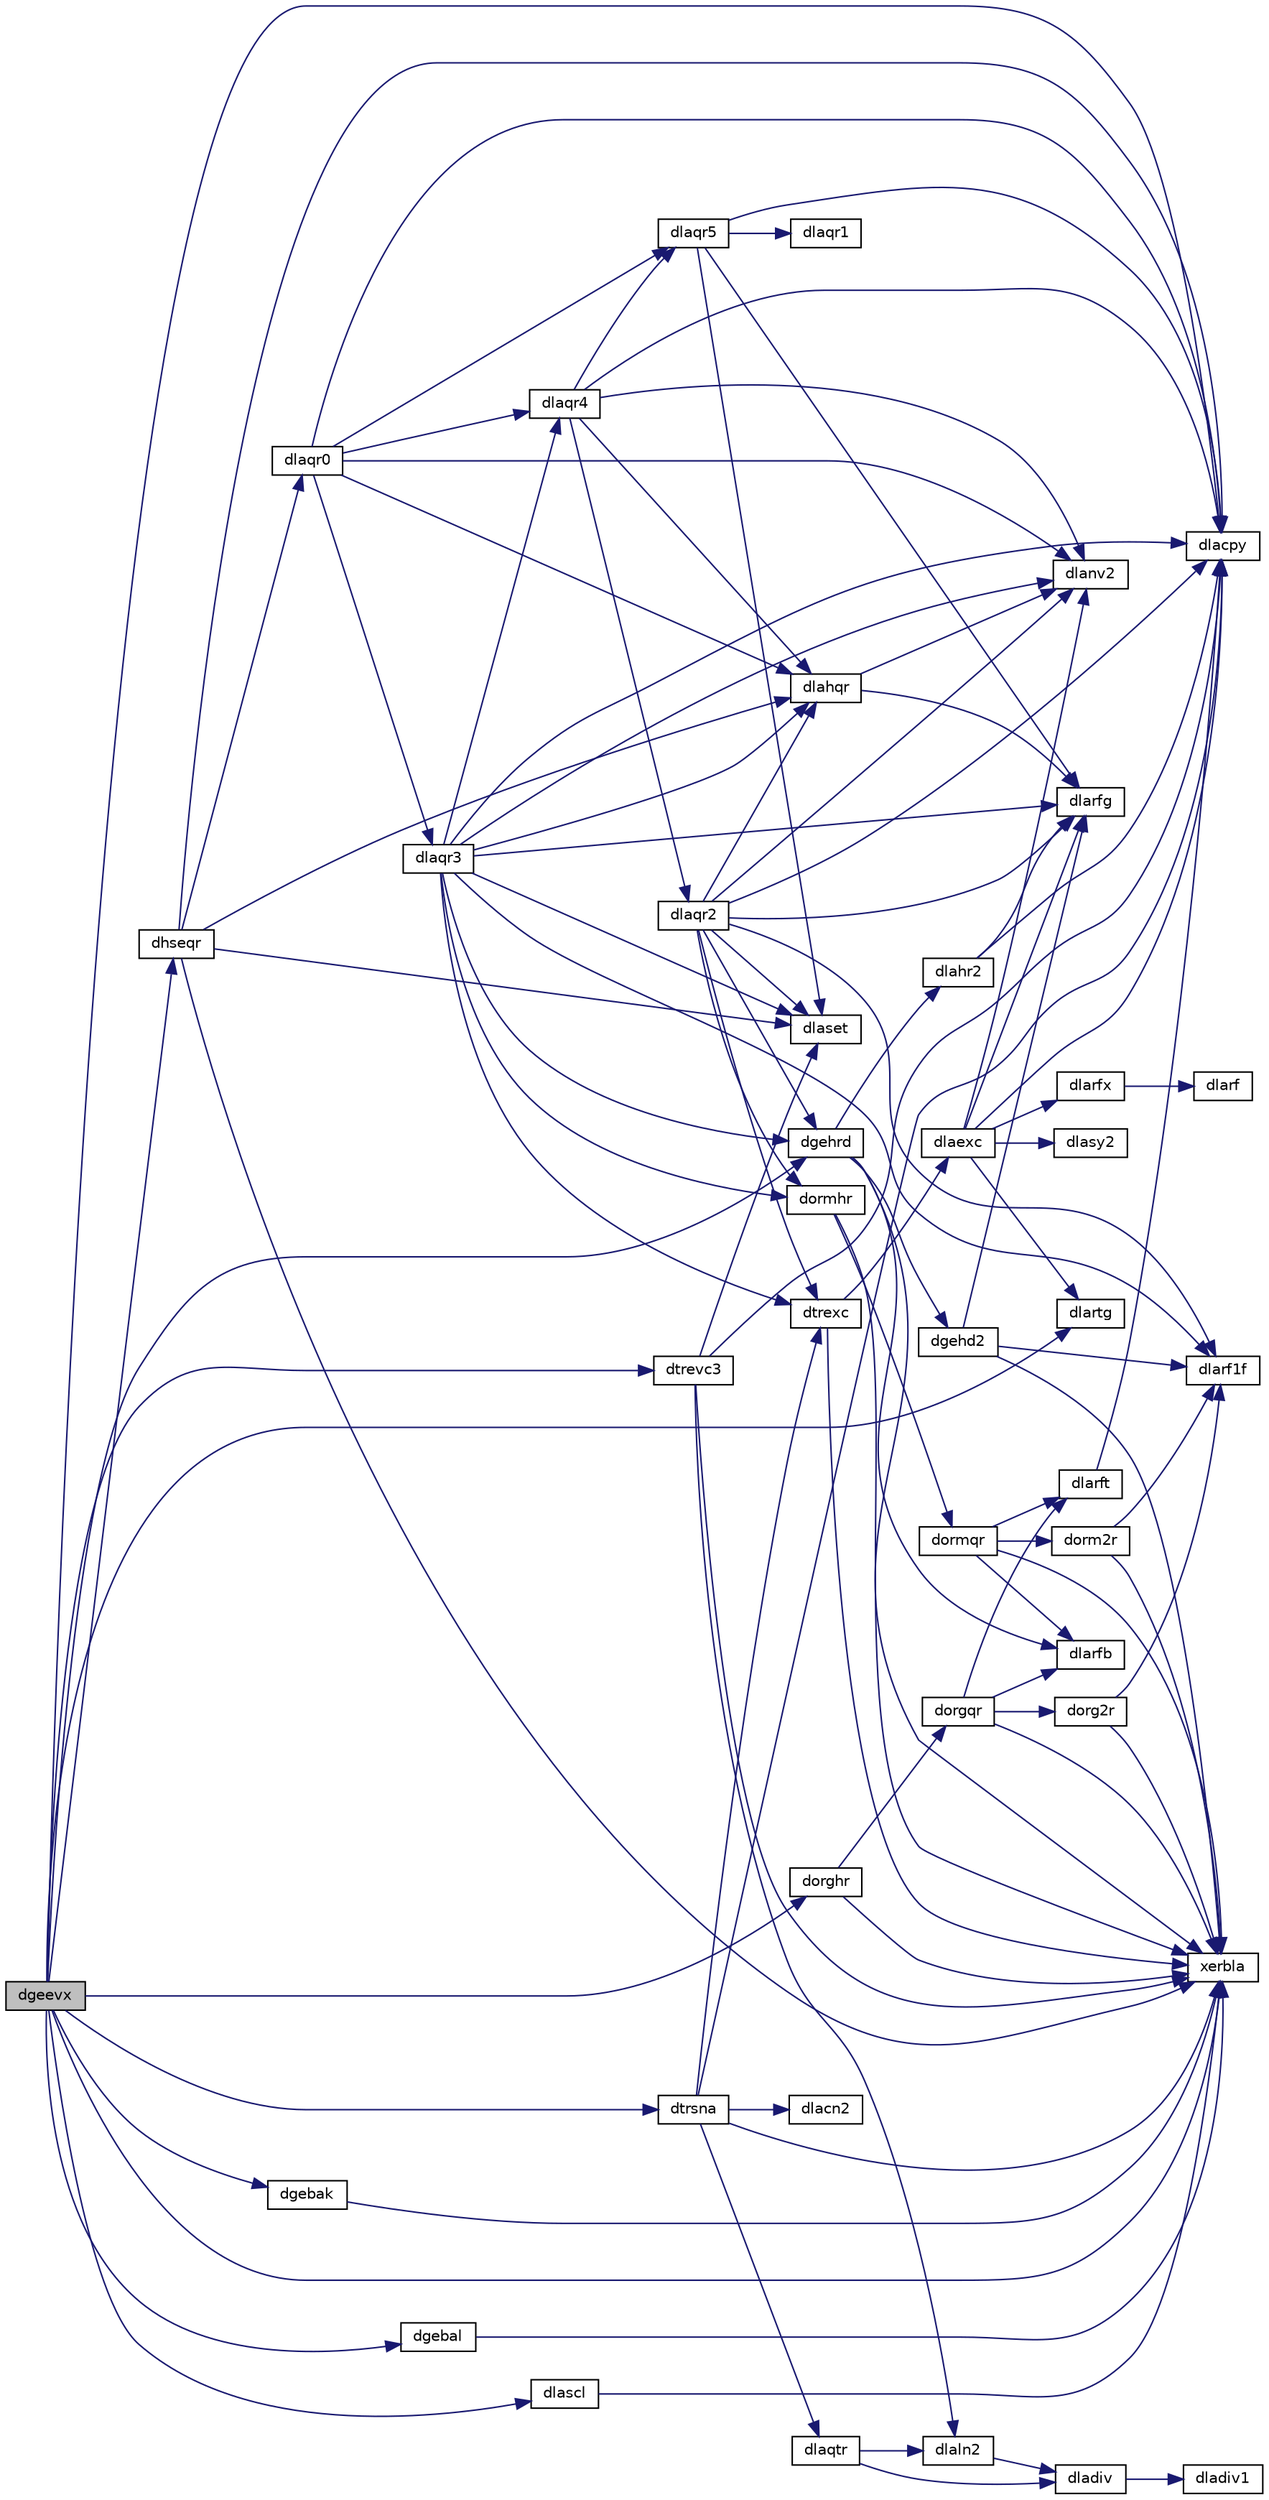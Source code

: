 digraph "dgeevx"
{
 // LATEX_PDF_SIZE
  edge [fontname="Helvetica",fontsize="10",labelfontname="Helvetica",labelfontsize="10"];
  node [fontname="Helvetica",fontsize="10",shape=record];
  rankdir="LR";
  Node1 [label="dgeevx",height=0.2,width=0.4,color="black", fillcolor="grey75", style="filled", fontcolor="black",tooltip="DGEEVX computes the eigenvalues and, optionally, the left and/or right eigenvectors for GE matrices"];
  Node1 -> Node2 [color="midnightblue",fontsize="10",style="solid",fontname="Helvetica"];
  Node2 [label="dgebak",height=0.2,width=0.4,color="black", fillcolor="white", style="filled",URL="$dgebak_8f.html#a486d8da01d3304d595dab4cef3353ce6",tooltip="DGEBAK"];
  Node2 -> Node3 [color="midnightblue",fontsize="10",style="solid",fontname="Helvetica"];
  Node3 [label="xerbla",height=0.2,width=0.4,color="black", fillcolor="white", style="filled",URL="$xerbla_8f.html#a377ee61015baf8dea7770b3a404b1c07",tooltip="XERBLA"];
  Node1 -> Node4 [color="midnightblue",fontsize="10",style="solid",fontname="Helvetica"];
  Node4 [label="dgebal",height=0.2,width=0.4,color="black", fillcolor="white", style="filled",URL="$dgebal_8f.html#a411292dd693c20ff9c27650fb7bddf85",tooltip="DGEBAL"];
  Node4 -> Node3 [color="midnightblue",fontsize="10",style="solid",fontname="Helvetica"];
  Node1 -> Node5 [color="midnightblue",fontsize="10",style="solid",fontname="Helvetica"];
  Node5 [label="dgehrd",height=0.2,width=0.4,color="black", fillcolor="white", style="filled",URL="$dgehrd_8f.html#a2611cc9dfdc84e2a08ec57a5dd6cdd2e",tooltip="DGEHRD"];
  Node5 -> Node6 [color="midnightblue",fontsize="10",style="solid",fontname="Helvetica"];
  Node6 [label="dgehd2",height=0.2,width=0.4,color="black", fillcolor="white", style="filled",URL="$dgehd2_8f.html#a976b17056c80d4aeed6438b4118d114a",tooltip="DGEHD2 reduces a general square matrix to upper Hessenberg form using an unblocked algorithm."];
  Node6 -> Node7 [color="midnightblue",fontsize="10",style="solid",fontname="Helvetica"];
  Node7 [label="dlarf1f",height=0.2,width=0.4,color="black", fillcolor="white", style="filled",URL="$dlarf1f_8f.html#a553446f22ec537c5ff7f1335b90c4470",tooltip="DLARF1F applies an elementary reflector to a general rectangular"];
  Node6 -> Node8 [color="midnightblue",fontsize="10",style="solid",fontname="Helvetica"];
  Node8 [label="dlarfg",height=0.2,width=0.4,color="black", fillcolor="white", style="filled",URL="$dlarfg_8f.html#aabb59655e820b3551af27781bd716143",tooltip="DLARFG generates an elementary reflector (Householder matrix)."];
  Node6 -> Node3 [color="midnightblue",fontsize="10",style="solid",fontname="Helvetica"];
  Node5 -> Node9 [color="midnightblue",fontsize="10",style="solid",fontname="Helvetica"];
  Node9 [label="dlahr2",height=0.2,width=0.4,color="black", fillcolor="white", style="filled",URL="$dlahr2_8f.html#af902d1fcc013fc898363099c8f867e10",tooltip="DLAHR2 reduces the specified number of first columns of a general rectangular matrix A so that elemen..."];
  Node9 -> Node10 [color="midnightblue",fontsize="10",style="solid",fontname="Helvetica"];
  Node10 [label="dlacpy",height=0.2,width=0.4,color="black", fillcolor="white", style="filled",URL="$dlacpy_8f.html#a7eb8731ffab2734378157c40964bf788",tooltip="DLACPY copies all or part of one two-dimensional array to another."];
  Node9 -> Node8 [color="midnightblue",fontsize="10",style="solid",fontname="Helvetica"];
  Node5 -> Node11 [color="midnightblue",fontsize="10",style="solid",fontname="Helvetica"];
  Node11 [label="dlarfb",height=0.2,width=0.4,color="black", fillcolor="white", style="filled",URL="$dlarfb_8f.html#a83c81583bd444e0cf021fb006cd9a5e8",tooltip="DLARFB applies a block reflector or its transpose to a general rectangular matrix."];
  Node5 -> Node3 [color="midnightblue",fontsize="10",style="solid",fontname="Helvetica"];
  Node1 -> Node12 [color="midnightblue",fontsize="10",style="solid",fontname="Helvetica"];
  Node12 [label="dhseqr",height=0.2,width=0.4,color="black", fillcolor="white", style="filled",URL="$dhseqr_8f.html#acb35e85b362ce8ccf9d653cc3f8fb89c",tooltip="DHSEQR"];
  Node12 -> Node10 [color="midnightblue",fontsize="10",style="solid",fontname="Helvetica"];
  Node12 -> Node13 [color="midnightblue",fontsize="10",style="solid",fontname="Helvetica"];
  Node13 [label="dlahqr",height=0.2,width=0.4,color="black", fillcolor="white", style="filled",URL="$dlahqr_8f.html#aa677995264e5de3914a3817a66e753c5",tooltip="DLAHQR computes the eigenvalues and Schur factorization of an upper Hessenberg matrix,..."];
  Node13 -> Node14 [color="midnightblue",fontsize="10",style="solid",fontname="Helvetica"];
  Node14 [label="dlanv2",height=0.2,width=0.4,color="black", fillcolor="white", style="filled",URL="$dlanv2_8f.html#a0be048656bc24255a136a80361283e02",tooltip="DLANV2 computes the Schur factorization of a real 2-by-2 nonsymmetric matrix in standard form."];
  Node13 -> Node8 [color="midnightblue",fontsize="10",style="solid",fontname="Helvetica"];
  Node12 -> Node15 [color="midnightblue",fontsize="10",style="solid",fontname="Helvetica"];
  Node15 [label="dlaqr0",height=0.2,width=0.4,color="black", fillcolor="white", style="filled",URL="$dlaqr0_8f.html#aa0f06b236f313b54f85fed1b62c152dc",tooltip="DLAQR0 computes the eigenvalues of a Hessenberg matrix, and optionally the matrices from the Schur de..."];
  Node15 -> Node10 [color="midnightblue",fontsize="10",style="solid",fontname="Helvetica"];
  Node15 -> Node13 [color="midnightblue",fontsize="10",style="solid",fontname="Helvetica"];
  Node15 -> Node14 [color="midnightblue",fontsize="10",style="solid",fontname="Helvetica"];
  Node15 -> Node16 [color="midnightblue",fontsize="10",style="solid",fontname="Helvetica"];
  Node16 [label="dlaqr3",height=0.2,width=0.4,color="black", fillcolor="white", style="filled",URL="$dlaqr3_8f.html#a4cc655aa88beb6f2f8dfa621cbe6aea7",tooltip="DLAQR3 performs the orthogonal similarity transformation of a Hessenberg matrix to detect and deflate..."];
  Node16 -> Node5 [color="midnightblue",fontsize="10",style="solid",fontname="Helvetica"];
  Node16 -> Node10 [color="midnightblue",fontsize="10",style="solid",fontname="Helvetica"];
  Node16 -> Node13 [color="midnightblue",fontsize="10",style="solid",fontname="Helvetica"];
  Node16 -> Node14 [color="midnightblue",fontsize="10",style="solid",fontname="Helvetica"];
  Node16 -> Node17 [color="midnightblue",fontsize="10",style="solid",fontname="Helvetica"];
  Node17 [label="dlaqr4",height=0.2,width=0.4,color="black", fillcolor="white", style="filled",URL="$dlaqr4_8f.html#a12cd3d91cf44b97877272c85c410af6c",tooltip="DLAQR4 computes the eigenvalues of a Hessenberg matrix, and optionally the matrices from the Schur de..."];
  Node17 -> Node10 [color="midnightblue",fontsize="10",style="solid",fontname="Helvetica"];
  Node17 -> Node13 [color="midnightblue",fontsize="10",style="solid",fontname="Helvetica"];
  Node17 -> Node14 [color="midnightblue",fontsize="10",style="solid",fontname="Helvetica"];
  Node17 -> Node18 [color="midnightblue",fontsize="10",style="solid",fontname="Helvetica"];
  Node18 [label="dlaqr2",height=0.2,width=0.4,color="black", fillcolor="white", style="filled",URL="$dlaqr2_8f.html#a4d60649d5f6ca5d4d7f1dce3cfe81450",tooltip="DLAQR2 performs the orthogonal similarity transformation of a Hessenberg matrix to detect and deflate..."];
  Node18 -> Node5 [color="midnightblue",fontsize="10",style="solid",fontname="Helvetica"];
  Node18 -> Node10 [color="midnightblue",fontsize="10",style="solid",fontname="Helvetica"];
  Node18 -> Node13 [color="midnightblue",fontsize="10",style="solid",fontname="Helvetica"];
  Node18 -> Node14 [color="midnightblue",fontsize="10",style="solid",fontname="Helvetica"];
  Node18 -> Node7 [color="midnightblue",fontsize="10",style="solid",fontname="Helvetica"];
  Node18 -> Node8 [color="midnightblue",fontsize="10",style="solid",fontname="Helvetica"];
  Node18 -> Node19 [color="midnightblue",fontsize="10",style="solid",fontname="Helvetica"];
  Node19 [label="dlaset",height=0.2,width=0.4,color="black", fillcolor="white", style="filled",URL="$dlaset_8f.html#a89e332374c7cd87e5db54bfe21550bc3",tooltip="DLASET initializes the off-diagonal elements and the diagonal elements of a matrix to given values."];
  Node18 -> Node20 [color="midnightblue",fontsize="10",style="solid",fontname="Helvetica"];
  Node20 [label="dormhr",height=0.2,width=0.4,color="black", fillcolor="white", style="filled",URL="$dormhr_8f.html#ad915777e6be3fa889b3209d7f660070a",tooltip="DORMHR"];
  Node20 -> Node21 [color="midnightblue",fontsize="10",style="solid",fontname="Helvetica"];
  Node21 [label="dormqr",height=0.2,width=0.4,color="black", fillcolor="white", style="filled",URL="$dormqr_8f.html#a17b0765a8a0e6547bcf933979b38f0b0",tooltip="DORMQR"];
  Node21 -> Node11 [color="midnightblue",fontsize="10",style="solid",fontname="Helvetica"];
  Node21 -> Node22 [color="midnightblue",fontsize="10",style="solid",fontname="Helvetica"];
  Node22 [label="dlarft",height=0.2,width=0.4,color="black", fillcolor="white", style="filled",URL="$dlarft_8f.html#a78f6dac52ebcfdeab5b4e5e6d4d0faf0",tooltip="DLARFT forms the triangular factor T of a block reflector H = I - vtvH"];
  Node22 -> Node10 [color="midnightblue",fontsize="10",style="solid",fontname="Helvetica"];
  Node21 -> Node23 [color="midnightblue",fontsize="10",style="solid",fontname="Helvetica"];
  Node23 [label="dorm2r",height=0.2,width=0.4,color="black", fillcolor="white", style="filled",URL="$dorm2r_8f.html#a16f17277972002c33a44e9a7a04bb64f",tooltip="DORM2R multiplies a general matrix by the orthogonal matrix from a QR factorization determined by sge..."];
  Node23 -> Node7 [color="midnightblue",fontsize="10",style="solid",fontname="Helvetica"];
  Node23 -> Node3 [color="midnightblue",fontsize="10",style="solid",fontname="Helvetica"];
  Node21 -> Node3 [color="midnightblue",fontsize="10",style="solid",fontname="Helvetica"];
  Node20 -> Node3 [color="midnightblue",fontsize="10",style="solid",fontname="Helvetica"];
  Node18 -> Node24 [color="midnightblue",fontsize="10",style="solid",fontname="Helvetica"];
  Node24 [label="dtrexc",height=0.2,width=0.4,color="black", fillcolor="white", style="filled",URL="$dtrexc_8f.html#a321d3f3a5e2768676a4d8ec2aa2ff2fe",tooltip="DTREXC"];
  Node24 -> Node25 [color="midnightblue",fontsize="10",style="solid",fontname="Helvetica"];
  Node25 [label="dlaexc",height=0.2,width=0.4,color="black", fillcolor="white", style="filled",URL="$dlaexc_8f.html#a7b430b81bbddf88bc99268a506931aef",tooltip="DLAEXC swaps adjacent diagonal blocks of a real upper quasi-triangular matrix in Schur canonical form..."];
  Node25 -> Node10 [color="midnightblue",fontsize="10",style="solid",fontname="Helvetica"];
  Node25 -> Node14 [color="midnightblue",fontsize="10",style="solid",fontname="Helvetica"];
  Node25 -> Node8 [color="midnightblue",fontsize="10",style="solid",fontname="Helvetica"];
  Node25 -> Node26 [color="midnightblue",fontsize="10",style="solid",fontname="Helvetica"];
  Node26 [label="dlarfx",height=0.2,width=0.4,color="black", fillcolor="white", style="filled",URL="$dlarfx_8f.html#a30b528e74865e6d94574db1c3b084129",tooltip="DLARFX applies an elementary reflector to a general rectangular matrix, with loop unrolling when the ..."];
  Node26 -> Node27 [color="midnightblue",fontsize="10",style="solid",fontname="Helvetica"];
  Node27 [label="dlarf",height=0.2,width=0.4,color="black", fillcolor="white", style="filled",URL="$dlarf_8f.html#a39a2b39f56ce497b218c5f48339ee712",tooltip="DLARF applies an elementary reflector to a general rectangular matrix."];
  Node25 -> Node28 [color="midnightblue",fontsize="10",style="solid",fontname="Helvetica"];
  Node28 [label="dlartg",height=0.2,width=0.4,color="black", fillcolor="white", style="filled",URL="$dlartg_8f90.html#a86f8f877eaea0386cdc2c3c175d9ea88",tooltip="DLARTG generates a plane rotation with real cosine and real sine."];
  Node25 -> Node29 [color="midnightblue",fontsize="10",style="solid",fontname="Helvetica"];
  Node29 [label="dlasy2",height=0.2,width=0.4,color="black", fillcolor="white", style="filled",URL="$dlasy2_8f.html#af104dd54134c1a4ddb0d573ff9fe6d06",tooltip="DLASY2 solves the Sylvester matrix equation where the matrices are of order 1 or 2."];
  Node24 -> Node3 [color="midnightblue",fontsize="10",style="solid",fontname="Helvetica"];
  Node17 -> Node30 [color="midnightblue",fontsize="10",style="solid",fontname="Helvetica"];
  Node30 [label="dlaqr5",height=0.2,width=0.4,color="black", fillcolor="white", style="filled",URL="$dlaqr5_8f.html#a305adfeca0e3bed5530e96cac624434c",tooltip="DLAQR5 performs a single small-bulge multi-shift QR sweep."];
  Node30 -> Node10 [color="midnightblue",fontsize="10",style="solid",fontname="Helvetica"];
  Node30 -> Node31 [color="midnightblue",fontsize="10",style="solid",fontname="Helvetica"];
  Node31 [label="dlaqr1",height=0.2,width=0.4,color="black", fillcolor="white", style="filled",URL="$dlaqr1_8f.html#a6485b97a0a7b7cd0146722a7d88a2bbc",tooltip="DLAQR1 sets a scalar multiple of the first column of the product of 2-by-2 or 3-by-3 matrix H and spe..."];
  Node30 -> Node8 [color="midnightblue",fontsize="10",style="solid",fontname="Helvetica"];
  Node30 -> Node19 [color="midnightblue",fontsize="10",style="solid",fontname="Helvetica"];
  Node16 -> Node7 [color="midnightblue",fontsize="10",style="solid",fontname="Helvetica"];
  Node16 -> Node8 [color="midnightblue",fontsize="10",style="solid",fontname="Helvetica"];
  Node16 -> Node19 [color="midnightblue",fontsize="10",style="solid",fontname="Helvetica"];
  Node16 -> Node20 [color="midnightblue",fontsize="10",style="solid",fontname="Helvetica"];
  Node16 -> Node24 [color="midnightblue",fontsize="10",style="solid",fontname="Helvetica"];
  Node15 -> Node17 [color="midnightblue",fontsize="10",style="solid",fontname="Helvetica"];
  Node15 -> Node30 [color="midnightblue",fontsize="10",style="solid",fontname="Helvetica"];
  Node12 -> Node19 [color="midnightblue",fontsize="10",style="solid",fontname="Helvetica"];
  Node12 -> Node3 [color="midnightblue",fontsize="10",style="solid",fontname="Helvetica"];
  Node1 -> Node10 [color="midnightblue",fontsize="10",style="solid",fontname="Helvetica"];
  Node1 -> Node28 [color="midnightblue",fontsize="10",style="solid",fontname="Helvetica"];
  Node1 -> Node32 [color="midnightblue",fontsize="10",style="solid",fontname="Helvetica"];
  Node32 [label="dlascl",height=0.2,width=0.4,color="black", fillcolor="white", style="filled",URL="$dlascl_8f.html#a7bce4c35ec5a86ee0bfdd15c476d99c8",tooltip="DLASCL multiplies a general rectangular matrix by a real scalar defined as cto/cfrom."];
  Node32 -> Node3 [color="midnightblue",fontsize="10",style="solid",fontname="Helvetica"];
  Node1 -> Node33 [color="midnightblue",fontsize="10",style="solid",fontname="Helvetica"];
  Node33 [label="dorghr",height=0.2,width=0.4,color="black", fillcolor="white", style="filled",URL="$dorghr_8f.html#adacfe7750b7fbd625d8101c118174dec",tooltip="DORGHR"];
  Node33 -> Node34 [color="midnightblue",fontsize="10",style="solid",fontname="Helvetica"];
  Node34 [label="dorgqr",height=0.2,width=0.4,color="black", fillcolor="white", style="filled",URL="$dorgqr_8f.html#a14b45f7374dc8654073aa06879c1c459",tooltip="DORGQR"];
  Node34 -> Node11 [color="midnightblue",fontsize="10",style="solid",fontname="Helvetica"];
  Node34 -> Node22 [color="midnightblue",fontsize="10",style="solid",fontname="Helvetica"];
  Node34 -> Node35 [color="midnightblue",fontsize="10",style="solid",fontname="Helvetica"];
  Node35 [label="dorg2r",height=0.2,width=0.4,color="black", fillcolor="white", style="filled",URL="$dorg2r_8f.html#a0598b93548008b36c26ce99b314e77e5",tooltip="DORG2R generates all or part of the orthogonal matrix Q from a QR factorization determined by sgeqrf ..."];
  Node35 -> Node7 [color="midnightblue",fontsize="10",style="solid",fontname="Helvetica"];
  Node35 -> Node3 [color="midnightblue",fontsize="10",style="solid",fontname="Helvetica"];
  Node34 -> Node3 [color="midnightblue",fontsize="10",style="solid",fontname="Helvetica"];
  Node33 -> Node3 [color="midnightblue",fontsize="10",style="solid",fontname="Helvetica"];
  Node1 -> Node36 [color="midnightblue",fontsize="10",style="solid",fontname="Helvetica"];
  Node36 [label="dtrevc3",height=0.2,width=0.4,color="black", fillcolor="white", style="filled",URL="$dtrevc3_8f.html#aec8fffd4deebead8ad19bad3e29a25f3",tooltip="DTREVC3"];
  Node36 -> Node10 [color="midnightblue",fontsize="10",style="solid",fontname="Helvetica"];
  Node36 -> Node37 [color="midnightblue",fontsize="10",style="solid",fontname="Helvetica"];
  Node37 [label="dlaln2",height=0.2,width=0.4,color="black", fillcolor="white", style="filled",URL="$dlaln2_8f.html#ad0418b909a2871d01b8d43c24f0f207b",tooltip="DLALN2 solves a 1-by-1 or 2-by-2 linear system of equations of the specified form."];
  Node37 -> Node38 [color="midnightblue",fontsize="10",style="solid",fontname="Helvetica"];
  Node38 [label="dladiv",height=0.2,width=0.4,color="black", fillcolor="white", style="filled",URL="$dladiv_8f.html#ad1c0279ec29e8ac222f1e319f4144fcb",tooltip="DLADIV performs complex division in real arithmetic, avoiding unnecessary overflow."];
  Node38 -> Node39 [color="midnightblue",fontsize="10",style="solid",fontname="Helvetica"];
  Node39 [label="dladiv1",height=0.2,width=0.4,color="black", fillcolor="white", style="filled",URL="$dladiv_8f.html#a690ca51f259260f1c838fcf2d550540d",tooltip=" "];
  Node36 -> Node19 [color="midnightblue",fontsize="10",style="solid",fontname="Helvetica"];
  Node36 -> Node3 [color="midnightblue",fontsize="10",style="solid",fontname="Helvetica"];
  Node1 -> Node40 [color="midnightblue",fontsize="10",style="solid",fontname="Helvetica"];
  Node40 [label="dtrsna",height=0.2,width=0.4,color="black", fillcolor="white", style="filled",URL="$dtrsna_8f.html#ab43d2d84b0705732572c187aa4558077",tooltip="DTRSNA"];
  Node40 -> Node41 [color="midnightblue",fontsize="10",style="solid",fontname="Helvetica"];
  Node41 [label="dlacn2",height=0.2,width=0.4,color="black", fillcolor="white", style="filled",URL="$dlacn2_8f.html#a9b62da514b4a671acd3e3f63d018f01e",tooltip="DLACN2 estimates the 1-norm of a square matrix, using reverse communication for evaluating matrix-vec..."];
  Node40 -> Node10 [color="midnightblue",fontsize="10",style="solid",fontname="Helvetica"];
  Node40 -> Node42 [color="midnightblue",fontsize="10",style="solid",fontname="Helvetica"];
  Node42 [label="dlaqtr",height=0.2,width=0.4,color="black", fillcolor="white", style="filled",URL="$dlaqtr_8f.html#a4ddb5f5d3f584b1bb41d99ab13cf44eb",tooltip="DLAQTR solves a real quasi-triangular system of equations, or a complex quasi-triangular system of sp..."];
  Node42 -> Node38 [color="midnightblue",fontsize="10",style="solid",fontname="Helvetica"];
  Node42 -> Node37 [color="midnightblue",fontsize="10",style="solid",fontname="Helvetica"];
  Node40 -> Node24 [color="midnightblue",fontsize="10",style="solid",fontname="Helvetica"];
  Node40 -> Node3 [color="midnightblue",fontsize="10",style="solid",fontname="Helvetica"];
  Node1 -> Node3 [color="midnightblue",fontsize="10",style="solid",fontname="Helvetica"];
}
